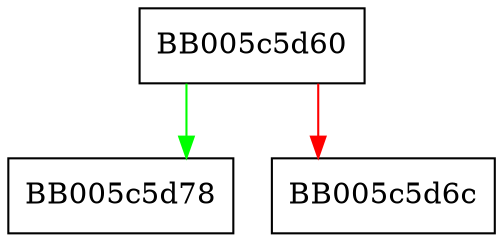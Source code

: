 digraph EVP_RAND_enable_locking {
  node [shape="box"];
  graph [splines=ortho];
  BB005c5d60 -> BB005c5d78 [color="green"];
  BB005c5d60 -> BB005c5d6c [color="red"];
}